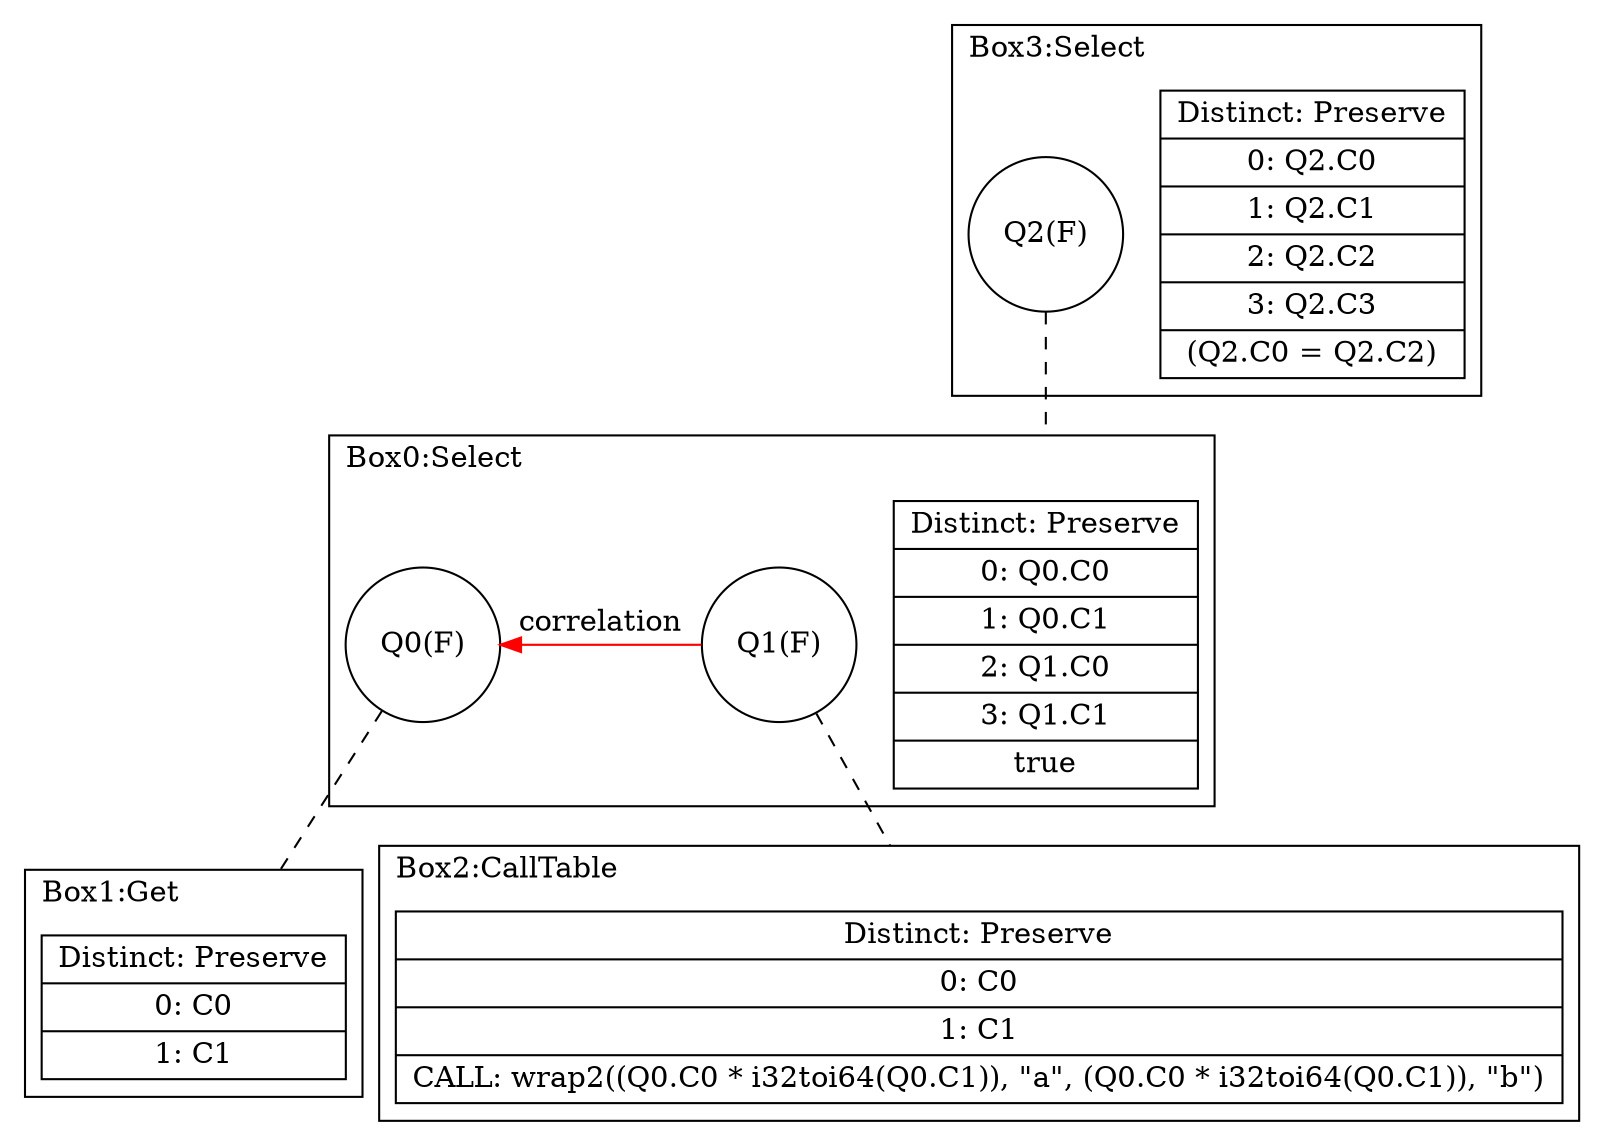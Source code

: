 digraph G {
    compound = true
    labeljust = l
    label = ""
    node [ shape = box ]
    subgraph cluster3 {
        label = "Box3:Select"
        boxhead3 [ shape = record, label = "{ Distinct: Preserve| 0: Q2.C0| 1: Q2.C1| 2: Q2.C2| 3: Q2.C3| (Q2.C0 = Q2.C2) }" ]
        {
            rank = same
            node [ shape = circle ]
            Q2 [ label = "Q2(F)" ]
        }
    }
    subgraph cluster0 {
        label = "Box0:Select"
        boxhead0 [ shape = record, label = "{ Distinct: Preserve| 0: Q0.C0| 1: Q0.C1| 2: Q1.C0| 3: Q1.C1| true }" ]
        {
            rank = same
            node [ shape = circle ]
            Q0 [ label = "Q0(F)" ]
            Q1 [ label = "Q1(F)" ]
            Q1 -> Q0 [ label = "correlation", style = filled, color = red ]
        }
    }
    subgraph cluster1 {
        label = "Box1:Get"
        boxhead1 [ shape = record, label = "{ Distinct: Preserve| 0: C0| 1: C1 }" ]
        {
            rank = same
        }
    }
    subgraph cluster2 {
        label = "Box2:CallTable"
        boxhead2 [ shape = record, label = "{ Distinct: Preserve| 0: C0| 1: C1| CALL: wrap2((Q0.C0 * i32toi64(Q0.C1)), \"a\", (Q0.C0 * i32toi64(Q0.C1)), \"b\") }" ]
        {
            rank = same
        }
    }
    edge [ arrowhead = none, style = dashed ]
    Q2 -> boxhead0 [ lhead = cluster0 ]
    Q0 -> boxhead1 [ lhead = cluster1 ]
    Q1 -> boxhead2 [ lhead = cluster2 ]
}
